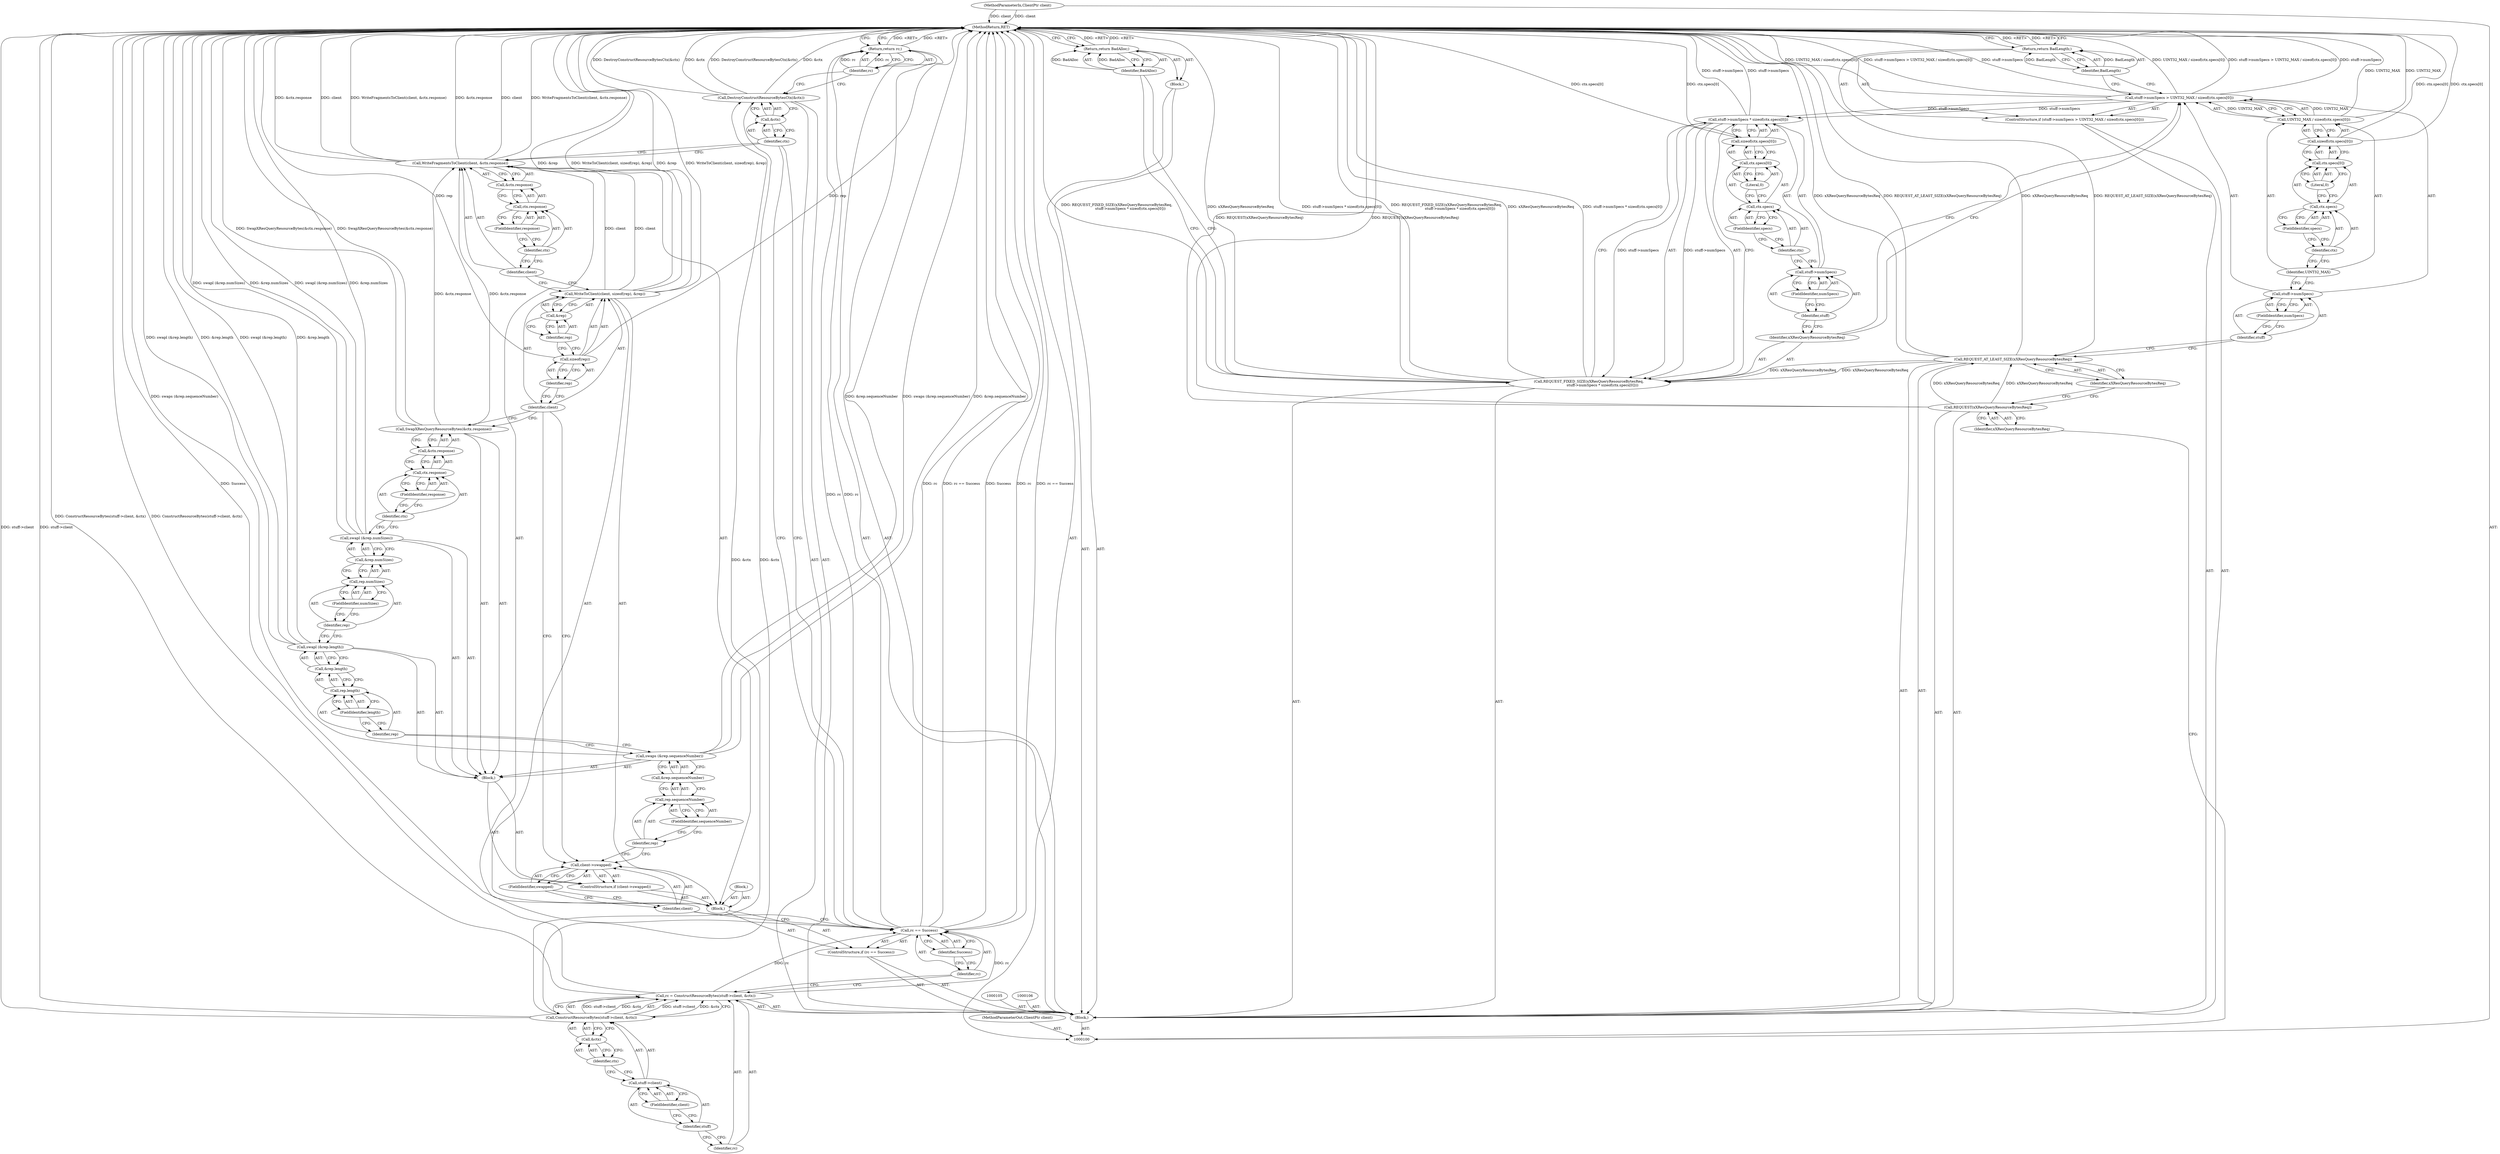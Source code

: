 digraph "0_xserver_cad5a1050b7184d828aef9c1dd151c3ab649d37e_1" {
"1000195" [label="(MethodReturn,RET)"];
"1000101" [label="(MethodParameterIn,ClientPtr client)"];
"1000295" [label="(MethodParameterOut,ClientPtr client)"];
"1000123" [label="(Identifier,BadLength)"];
"1000122" [label="(Return,return BadLength;)"];
"1000125" [label="(Identifier,xXResQueryResourceBytesReq)"];
"1000124" [label="(Call,REQUEST_FIXED_SIZE(xXResQueryResourceBytesReq,\n                        stuff->numSpecs * sizeof(ctx.specs[0])))"];
"1000126" [label="(Call,stuff->numSpecs * sizeof(ctx.specs[0]))"];
"1000127" [label="(Call,stuff->numSpecs)"];
"1000128" [label="(Identifier,stuff)"];
"1000129" [label="(FieldIdentifier,numSpecs)"];
"1000130" [label="(Call,sizeof(ctx.specs[0]))"];
"1000131" [label="(Call,ctx.specs[0])"];
"1000132" [label="(Call,ctx.specs)"];
"1000133" [label="(Identifier,ctx)"];
"1000134" [label="(FieldIdentifier,specs)"];
"1000135" [label="(Literal,0)"];
"1000136" [label="(Block,)"];
"1000138" [label="(Identifier,BadAlloc)"];
"1000137" [label="(Return,return BadAlloc;)"];
"1000142" [label="(Call,stuff->client)"];
"1000143" [label="(Identifier,stuff)"];
"1000144" [label="(FieldIdentifier,client)"];
"1000139" [label="(Call,rc = ConstructResourceBytes(stuff->client, &ctx))"];
"1000140" [label="(Identifier,rc)"];
"1000145" [label="(Call,&ctx)"];
"1000146" [label="(Identifier,ctx)"];
"1000141" [label="(Call,ConstructResourceBytes(stuff->client, &ctx))"];
"1000102" [label="(Block,)"];
"1000150" [label="(Identifier,Success)"];
"1000151" [label="(Block,)"];
"1000147" [label="(ControlStructure,if (rc == Success))"];
"1000148" [label="(Call,rc == Success)"];
"1000149" [label="(Identifier,rc)"];
"1000152" [label="(Block,)"];
"1000154" [label="(Call,client->swapped)"];
"1000155" [label="(Identifier,client)"];
"1000156" [label="(FieldIdentifier,swapped)"];
"1000157" [label="(Block,)"];
"1000153" [label="(ControlStructure,if (client->swapped))"];
"1000104" [label="(Identifier,xXResQueryResourceBytesReq)"];
"1000103" [label="(Call,REQUEST(xXResQueryResourceBytesReq))"];
"1000158" [label="(Call,swaps (&rep.sequenceNumber))"];
"1000159" [label="(Call,&rep.sequenceNumber)"];
"1000160" [label="(Call,rep.sequenceNumber)"];
"1000161" [label="(Identifier,rep)"];
"1000162" [label="(FieldIdentifier,sequenceNumber)"];
"1000163" [label="(Call,swapl (&rep.length))"];
"1000164" [label="(Call,&rep.length)"];
"1000165" [label="(Call,rep.length)"];
"1000166" [label="(Identifier,rep)"];
"1000167" [label="(FieldIdentifier,length)"];
"1000168" [label="(Call,swapl (&rep.numSizes))"];
"1000169" [label="(Call,&rep.numSizes)"];
"1000170" [label="(Call,rep.numSizes)"];
"1000171" [label="(Identifier,rep)"];
"1000172" [label="(FieldIdentifier,numSizes)"];
"1000173" [label="(Call,SwapXResQueryResourceBytes(&ctx.response))"];
"1000174" [label="(Call,&ctx.response)"];
"1000175" [label="(Call,ctx.response)"];
"1000176" [label="(Identifier,ctx)"];
"1000177" [label="(FieldIdentifier,response)"];
"1000179" [label="(Identifier,client)"];
"1000180" [label="(Call,sizeof(rep))"];
"1000181" [label="(Identifier,rep)"];
"1000182" [label="(Call,&rep)"];
"1000183" [label="(Identifier,rep)"];
"1000178" [label="(Call,WriteToClient(client, sizeof(rep), &rep))"];
"1000185" [label="(Identifier,client)"];
"1000186" [label="(Call,&ctx.response)"];
"1000187" [label="(Call,ctx.response)"];
"1000188" [label="(Identifier,ctx)"];
"1000189" [label="(FieldIdentifier,response)"];
"1000184" [label="(Call,WriteFragmentsToClient(client, &ctx.response))"];
"1000191" [label="(Call,&ctx)"];
"1000192" [label="(Identifier,ctx)"];
"1000190" [label="(Call,DestroyConstructResourceBytesCtx(&ctx))"];
"1000194" [label="(Identifier,rc)"];
"1000193" [label="(Return,return rc;)"];
"1000108" [label="(Identifier,xXResQueryResourceBytesReq)"];
"1000107" [label="(Call,REQUEST_AT_LEAST_SIZE(xXResQueryResourceBytesReq))"];
"1000113" [label="(FieldIdentifier,numSpecs)"];
"1000114" [label="(Call,UINT32_MAX / sizeof(ctx.specs[0]))"];
"1000115" [label="(Identifier,UINT32_MAX)"];
"1000116" [label="(Call,sizeof(ctx.specs[0]))"];
"1000109" [label="(ControlStructure,if (stuff->numSpecs > UINT32_MAX / sizeof(ctx.specs[0])))"];
"1000117" [label="(Call,ctx.specs[0])"];
"1000118" [label="(Call,ctx.specs)"];
"1000119" [label="(Identifier,ctx)"];
"1000120" [label="(FieldIdentifier,specs)"];
"1000121" [label="(Literal,0)"];
"1000110" [label="(Call,stuff->numSpecs > UINT32_MAX / sizeof(ctx.specs[0]))"];
"1000111" [label="(Call,stuff->numSpecs)"];
"1000112" [label="(Identifier,stuff)"];
"1000195" -> "1000100"  [label="AST: "];
"1000195" -> "1000122"  [label="CFG: "];
"1000195" -> "1000137"  [label="CFG: "];
"1000195" -> "1000193"  [label="CFG: "];
"1000122" -> "1000195"  [label="DDG: <RET>"];
"1000137" -> "1000195"  [label="DDG: <RET>"];
"1000141" -> "1000195"  [label="DDG: stuff->client"];
"1000124" -> "1000195"  [label="DDG: xXResQueryResourceBytesReq"];
"1000124" -> "1000195"  [label="DDG: stuff->numSpecs * sizeof(ctx.specs[0])"];
"1000124" -> "1000195"  [label="DDG: REQUEST_FIXED_SIZE(xXResQueryResourceBytesReq,\n                        stuff->numSpecs * sizeof(ctx.specs[0]))"];
"1000107" -> "1000195"  [label="DDG: xXResQueryResourceBytesReq"];
"1000107" -> "1000195"  [label="DDG: REQUEST_AT_LEAST_SIZE(xXResQueryResourceBytesReq)"];
"1000184" -> "1000195"  [label="DDG: client"];
"1000184" -> "1000195"  [label="DDG: WriteFragmentsToClient(client, &ctx.response)"];
"1000184" -> "1000195"  [label="DDG: &ctx.response"];
"1000110" -> "1000195"  [label="DDG: UINT32_MAX / sizeof(ctx.specs[0])"];
"1000110" -> "1000195"  [label="DDG: stuff->numSpecs > UINT32_MAX / sizeof(ctx.specs[0])"];
"1000110" -> "1000195"  [label="DDG: stuff->numSpecs"];
"1000180" -> "1000195"  [label="DDG: rep"];
"1000126" -> "1000195"  [label="DDG: stuff->numSpecs"];
"1000148" -> "1000195"  [label="DDG: Success"];
"1000148" -> "1000195"  [label="DDG: rc"];
"1000148" -> "1000195"  [label="DDG: rc == Success"];
"1000163" -> "1000195"  [label="DDG: swapl (&rep.length)"];
"1000163" -> "1000195"  [label="DDG: &rep.length"];
"1000178" -> "1000195"  [label="DDG: &rep"];
"1000178" -> "1000195"  [label="DDG: WriteToClient(client, sizeof(rep), &rep)"];
"1000158" -> "1000195"  [label="DDG: &rep.sequenceNumber"];
"1000158" -> "1000195"  [label="DDG: swaps (&rep.sequenceNumber)"];
"1000116" -> "1000195"  [label="DDG: ctx.specs[0]"];
"1000168" -> "1000195"  [label="DDG: swapl (&rep.numSizes)"];
"1000168" -> "1000195"  [label="DDG: &rep.numSizes"];
"1000190" -> "1000195"  [label="DDG: DestroyConstructResourceBytesCtx(&ctx)"];
"1000190" -> "1000195"  [label="DDG: &ctx"];
"1000139" -> "1000195"  [label="DDG: ConstructResourceBytes(stuff->client, &ctx)"];
"1000103" -> "1000195"  [label="DDG: REQUEST(xXResQueryResourceBytesReq)"];
"1000114" -> "1000195"  [label="DDG: UINT32_MAX"];
"1000101" -> "1000195"  [label="DDG: client"];
"1000173" -> "1000195"  [label="DDG: SwapXResQueryResourceBytes(&ctx.response)"];
"1000130" -> "1000195"  [label="DDG: ctx.specs[0]"];
"1000193" -> "1000195"  [label="DDG: <RET>"];
"1000101" -> "1000100"  [label="AST: "];
"1000101" -> "1000195"  [label="DDG: client"];
"1000295" -> "1000100"  [label="AST: "];
"1000123" -> "1000122"  [label="AST: "];
"1000123" -> "1000110"  [label="CFG: "];
"1000122" -> "1000123"  [label="CFG: "];
"1000123" -> "1000122"  [label="DDG: BadLength"];
"1000122" -> "1000109"  [label="AST: "];
"1000122" -> "1000123"  [label="CFG: "];
"1000123" -> "1000122"  [label="AST: "];
"1000195" -> "1000122"  [label="CFG: "];
"1000122" -> "1000195"  [label="DDG: <RET>"];
"1000123" -> "1000122"  [label="DDG: BadLength"];
"1000125" -> "1000124"  [label="AST: "];
"1000125" -> "1000110"  [label="CFG: "];
"1000128" -> "1000125"  [label="CFG: "];
"1000124" -> "1000102"  [label="AST: "];
"1000124" -> "1000126"  [label="CFG: "];
"1000125" -> "1000124"  [label="AST: "];
"1000126" -> "1000124"  [label="AST: "];
"1000138" -> "1000124"  [label="CFG: "];
"1000124" -> "1000195"  [label="DDG: xXResQueryResourceBytesReq"];
"1000124" -> "1000195"  [label="DDG: stuff->numSpecs * sizeof(ctx.specs[0])"];
"1000124" -> "1000195"  [label="DDG: REQUEST_FIXED_SIZE(xXResQueryResourceBytesReq,\n                        stuff->numSpecs * sizeof(ctx.specs[0]))"];
"1000107" -> "1000124"  [label="DDG: xXResQueryResourceBytesReq"];
"1000126" -> "1000124"  [label="DDG: stuff->numSpecs"];
"1000126" -> "1000124"  [label="AST: "];
"1000126" -> "1000130"  [label="CFG: "];
"1000127" -> "1000126"  [label="AST: "];
"1000130" -> "1000126"  [label="AST: "];
"1000124" -> "1000126"  [label="CFG: "];
"1000126" -> "1000195"  [label="DDG: stuff->numSpecs"];
"1000126" -> "1000124"  [label="DDG: stuff->numSpecs"];
"1000110" -> "1000126"  [label="DDG: stuff->numSpecs"];
"1000127" -> "1000126"  [label="AST: "];
"1000127" -> "1000129"  [label="CFG: "];
"1000128" -> "1000127"  [label="AST: "];
"1000129" -> "1000127"  [label="AST: "];
"1000133" -> "1000127"  [label="CFG: "];
"1000128" -> "1000127"  [label="AST: "];
"1000128" -> "1000125"  [label="CFG: "];
"1000129" -> "1000128"  [label="CFG: "];
"1000129" -> "1000127"  [label="AST: "];
"1000129" -> "1000128"  [label="CFG: "];
"1000127" -> "1000129"  [label="CFG: "];
"1000130" -> "1000126"  [label="AST: "];
"1000130" -> "1000131"  [label="CFG: "];
"1000131" -> "1000130"  [label="AST: "];
"1000126" -> "1000130"  [label="CFG: "];
"1000130" -> "1000195"  [label="DDG: ctx.specs[0]"];
"1000131" -> "1000130"  [label="AST: "];
"1000131" -> "1000135"  [label="CFG: "];
"1000132" -> "1000131"  [label="AST: "];
"1000135" -> "1000131"  [label="AST: "];
"1000130" -> "1000131"  [label="CFG: "];
"1000132" -> "1000131"  [label="AST: "];
"1000132" -> "1000134"  [label="CFG: "];
"1000133" -> "1000132"  [label="AST: "];
"1000134" -> "1000132"  [label="AST: "];
"1000135" -> "1000132"  [label="CFG: "];
"1000133" -> "1000132"  [label="AST: "];
"1000133" -> "1000127"  [label="CFG: "];
"1000134" -> "1000133"  [label="CFG: "];
"1000134" -> "1000132"  [label="AST: "];
"1000134" -> "1000133"  [label="CFG: "];
"1000132" -> "1000134"  [label="CFG: "];
"1000135" -> "1000131"  [label="AST: "];
"1000135" -> "1000132"  [label="CFG: "];
"1000131" -> "1000135"  [label="CFG: "];
"1000136" -> "1000102"  [label="AST: "];
"1000137" -> "1000136"  [label="AST: "];
"1000138" -> "1000137"  [label="AST: "];
"1000138" -> "1000124"  [label="CFG: "];
"1000137" -> "1000138"  [label="CFG: "];
"1000138" -> "1000137"  [label="DDG: BadAlloc"];
"1000137" -> "1000136"  [label="AST: "];
"1000137" -> "1000138"  [label="CFG: "];
"1000138" -> "1000137"  [label="AST: "];
"1000195" -> "1000137"  [label="CFG: "];
"1000137" -> "1000195"  [label="DDG: <RET>"];
"1000138" -> "1000137"  [label="DDG: BadAlloc"];
"1000142" -> "1000141"  [label="AST: "];
"1000142" -> "1000144"  [label="CFG: "];
"1000143" -> "1000142"  [label="AST: "];
"1000144" -> "1000142"  [label="AST: "];
"1000146" -> "1000142"  [label="CFG: "];
"1000143" -> "1000142"  [label="AST: "];
"1000143" -> "1000140"  [label="CFG: "];
"1000144" -> "1000143"  [label="CFG: "];
"1000144" -> "1000142"  [label="AST: "];
"1000144" -> "1000143"  [label="CFG: "];
"1000142" -> "1000144"  [label="CFG: "];
"1000139" -> "1000102"  [label="AST: "];
"1000139" -> "1000141"  [label="CFG: "];
"1000140" -> "1000139"  [label="AST: "];
"1000141" -> "1000139"  [label="AST: "];
"1000149" -> "1000139"  [label="CFG: "];
"1000139" -> "1000195"  [label="DDG: ConstructResourceBytes(stuff->client, &ctx)"];
"1000141" -> "1000139"  [label="DDG: stuff->client"];
"1000141" -> "1000139"  [label="DDG: &ctx"];
"1000139" -> "1000148"  [label="DDG: rc"];
"1000140" -> "1000139"  [label="AST: "];
"1000143" -> "1000140"  [label="CFG: "];
"1000145" -> "1000141"  [label="AST: "];
"1000145" -> "1000146"  [label="CFG: "];
"1000146" -> "1000145"  [label="AST: "];
"1000141" -> "1000145"  [label="CFG: "];
"1000146" -> "1000145"  [label="AST: "];
"1000146" -> "1000142"  [label="CFG: "];
"1000145" -> "1000146"  [label="CFG: "];
"1000141" -> "1000139"  [label="AST: "];
"1000141" -> "1000145"  [label="CFG: "];
"1000142" -> "1000141"  [label="AST: "];
"1000145" -> "1000141"  [label="AST: "];
"1000139" -> "1000141"  [label="CFG: "];
"1000141" -> "1000195"  [label="DDG: stuff->client"];
"1000141" -> "1000139"  [label="DDG: stuff->client"];
"1000141" -> "1000139"  [label="DDG: &ctx"];
"1000141" -> "1000190"  [label="DDG: &ctx"];
"1000102" -> "1000100"  [label="AST: "];
"1000103" -> "1000102"  [label="AST: "];
"1000105" -> "1000102"  [label="AST: "];
"1000106" -> "1000102"  [label="AST: "];
"1000107" -> "1000102"  [label="AST: "];
"1000109" -> "1000102"  [label="AST: "];
"1000124" -> "1000102"  [label="AST: "];
"1000136" -> "1000102"  [label="AST: "];
"1000139" -> "1000102"  [label="AST: "];
"1000147" -> "1000102"  [label="AST: "];
"1000190" -> "1000102"  [label="AST: "];
"1000193" -> "1000102"  [label="AST: "];
"1000150" -> "1000148"  [label="AST: "];
"1000150" -> "1000149"  [label="CFG: "];
"1000148" -> "1000150"  [label="CFG: "];
"1000151" -> "1000147"  [label="AST: "];
"1000152" -> "1000151"  [label="AST: "];
"1000153" -> "1000151"  [label="AST: "];
"1000178" -> "1000151"  [label="AST: "];
"1000184" -> "1000151"  [label="AST: "];
"1000147" -> "1000102"  [label="AST: "];
"1000148" -> "1000147"  [label="AST: "];
"1000151" -> "1000147"  [label="AST: "];
"1000148" -> "1000147"  [label="AST: "];
"1000148" -> "1000150"  [label="CFG: "];
"1000149" -> "1000148"  [label="AST: "];
"1000150" -> "1000148"  [label="AST: "];
"1000155" -> "1000148"  [label="CFG: "];
"1000192" -> "1000148"  [label="CFG: "];
"1000148" -> "1000195"  [label="DDG: Success"];
"1000148" -> "1000195"  [label="DDG: rc"];
"1000148" -> "1000195"  [label="DDG: rc == Success"];
"1000139" -> "1000148"  [label="DDG: rc"];
"1000148" -> "1000193"  [label="DDG: rc"];
"1000149" -> "1000148"  [label="AST: "];
"1000149" -> "1000139"  [label="CFG: "];
"1000150" -> "1000149"  [label="CFG: "];
"1000152" -> "1000151"  [label="AST: "];
"1000154" -> "1000153"  [label="AST: "];
"1000154" -> "1000156"  [label="CFG: "];
"1000155" -> "1000154"  [label="AST: "];
"1000156" -> "1000154"  [label="AST: "];
"1000161" -> "1000154"  [label="CFG: "];
"1000179" -> "1000154"  [label="CFG: "];
"1000155" -> "1000154"  [label="AST: "];
"1000155" -> "1000148"  [label="CFG: "];
"1000156" -> "1000155"  [label="CFG: "];
"1000156" -> "1000154"  [label="AST: "];
"1000156" -> "1000155"  [label="CFG: "];
"1000154" -> "1000156"  [label="CFG: "];
"1000157" -> "1000153"  [label="AST: "];
"1000158" -> "1000157"  [label="AST: "];
"1000163" -> "1000157"  [label="AST: "];
"1000168" -> "1000157"  [label="AST: "];
"1000173" -> "1000157"  [label="AST: "];
"1000153" -> "1000151"  [label="AST: "];
"1000154" -> "1000153"  [label="AST: "];
"1000157" -> "1000153"  [label="AST: "];
"1000104" -> "1000103"  [label="AST: "];
"1000104" -> "1000100"  [label="CFG: "];
"1000103" -> "1000104"  [label="CFG: "];
"1000103" -> "1000102"  [label="AST: "];
"1000103" -> "1000104"  [label="CFG: "];
"1000104" -> "1000103"  [label="AST: "];
"1000108" -> "1000103"  [label="CFG: "];
"1000103" -> "1000195"  [label="DDG: REQUEST(xXResQueryResourceBytesReq)"];
"1000103" -> "1000107"  [label="DDG: xXResQueryResourceBytesReq"];
"1000158" -> "1000157"  [label="AST: "];
"1000158" -> "1000159"  [label="CFG: "];
"1000159" -> "1000158"  [label="AST: "];
"1000166" -> "1000158"  [label="CFG: "];
"1000158" -> "1000195"  [label="DDG: &rep.sequenceNumber"];
"1000158" -> "1000195"  [label="DDG: swaps (&rep.sequenceNumber)"];
"1000159" -> "1000158"  [label="AST: "];
"1000159" -> "1000160"  [label="CFG: "];
"1000160" -> "1000159"  [label="AST: "];
"1000158" -> "1000159"  [label="CFG: "];
"1000160" -> "1000159"  [label="AST: "];
"1000160" -> "1000162"  [label="CFG: "];
"1000161" -> "1000160"  [label="AST: "];
"1000162" -> "1000160"  [label="AST: "];
"1000159" -> "1000160"  [label="CFG: "];
"1000161" -> "1000160"  [label="AST: "];
"1000161" -> "1000154"  [label="CFG: "];
"1000162" -> "1000161"  [label="CFG: "];
"1000162" -> "1000160"  [label="AST: "];
"1000162" -> "1000161"  [label="CFG: "];
"1000160" -> "1000162"  [label="CFG: "];
"1000163" -> "1000157"  [label="AST: "];
"1000163" -> "1000164"  [label="CFG: "];
"1000164" -> "1000163"  [label="AST: "];
"1000171" -> "1000163"  [label="CFG: "];
"1000163" -> "1000195"  [label="DDG: swapl (&rep.length)"];
"1000163" -> "1000195"  [label="DDG: &rep.length"];
"1000164" -> "1000163"  [label="AST: "];
"1000164" -> "1000165"  [label="CFG: "];
"1000165" -> "1000164"  [label="AST: "];
"1000163" -> "1000164"  [label="CFG: "];
"1000165" -> "1000164"  [label="AST: "];
"1000165" -> "1000167"  [label="CFG: "];
"1000166" -> "1000165"  [label="AST: "];
"1000167" -> "1000165"  [label="AST: "];
"1000164" -> "1000165"  [label="CFG: "];
"1000166" -> "1000165"  [label="AST: "];
"1000166" -> "1000158"  [label="CFG: "];
"1000167" -> "1000166"  [label="CFG: "];
"1000167" -> "1000165"  [label="AST: "];
"1000167" -> "1000166"  [label="CFG: "];
"1000165" -> "1000167"  [label="CFG: "];
"1000168" -> "1000157"  [label="AST: "];
"1000168" -> "1000169"  [label="CFG: "];
"1000169" -> "1000168"  [label="AST: "];
"1000176" -> "1000168"  [label="CFG: "];
"1000168" -> "1000195"  [label="DDG: swapl (&rep.numSizes)"];
"1000168" -> "1000195"  [label="DDG: &rep.numSizes"];
"1000169" -> "1000168"  [label="AST: "];
"1000169" -> "1000170"  [label="CFG: "];
"1000170" -> "1000169"  [label="AST: "];
"1000168" -> "1000169"  [label="CFG: "];
"1000170" -> "1000169"  [label="AST: "];
"1000170" -> "1000172"  [label="CFG: "];
"1000171" -> "1000170"  [label="AST: "];
"1000172" -> "1000170"  [label="AST: "];
"1000169" -> "1000170"  [label="CFG: "];
"1000171" -> "1000170"  [label="AST: "];
"1000171" -> "1000163"  [label="CFG: "];
"1000172" -> "1000171"  [label="CFG: "];
"1000172" -> "1000170"  [label="AST: "];
"1000172" -> "1000171"  [label="CFG: "];
"1000170" -> "1000172"  [label="CFG: "];
"1000173" -> "1000157"  [label="AST: "];
"1000173" -> "1000174"  [label="CFG: "];
"1000174" -> "1000173"  [label="AST: "];
"1000179" -> "1000173"  [label="CFG: "];
"1000173" -> "1000195"  [label="DDG: SwapXResQueryResourceBytes(&ctx.response)"];
"1000173" -> "1000184"  [label="DDG: &ctx.response"];
"1000174" -> "1000173"  [label="AST: "];
"1000174" -> "1000175"  [label="CFG: "];
"1000175" -> "1000174"  [label="AST: "];
"1000173" -> "1000174"  [label="CFG: "];
"1000175" -> "1000174"  [label="AST: "];
"1000175" -> "1000177"  [label="CFG: "];
"1000176" -> "1000175"  [label="AST: "];
"1000177" -> "1000175"  [label="AST: "];
"1000174" -> "1000175"  [label="CFG: "];
"1000176" -> "1000175"  [label="AST: "];
"1000176" -> "1000168"  [label="CFG: "];
"1000177" -> "1000176"  [label="CFG: "];
"1000177" -> "1000175"  [label="AST: "];
"1000177" -> "1000176"  [label="CFG: "];
"1000175" -> "1000177"  [label="CFG: "];
"1000179" -> "1000178"  [label="AST: "];
"1000179" -> "1000173"  [label="CFG: "];
"1000179" -> "1000154"  [label="CFG: "];
"1000181" -> "1000179"  [label="CFG: "];
"1000180" -> "1000178"  [label="AST: "];
"1000180" -> "1000181"  [label="CFG: "];
"1000181" -> "1000180"  [label="AST: "];
"1000183" -> "1000180"  [label="CFG: "];
"1000180" -> "1000195"  [label="DDG: rep"];
"1000181" -> "1000180"  [label="AST: "];
"1000181" -> "1000179"  [label="CFG: "];
"1000180" -> "1000181"  [label="CFG: "];
"1000182" -> "1000178"  [label="AST: "];
"1000182" -> "1000183"  [label="CFG: "];
"1000183" -> "1000182"  [label="AST: "];
"1000178" -> "1000182"  [label="CFG: "];
"1000183" -> "1000182"  [label="AST: "];
"1000183" -> "1000180"  [label="CFG: "];
"1000182" -> "1000183"  [label="CFG: "];
"1000178" -> "1000151"  [label="AST: "];
"1000178" -> "1000182"  [label="CFG: "];
"1000179" -> "1000178"  [label="AST: "];
"1000180" -> "1000178"  [label="AST: "];
"1000182" -> "1000178"  [label="AST: "];
"1000185" -> "1000178"  [label="CFG: "];
"1000178" -> "1000195"  [label="DDG: &rep"];
"1000178" -> "1000195"  [label="DDG: WriteToClient(client, sizeof(rep), &rep)"];
"1000178" -> "1000184"  [label="DDG: client"];
"1000185" -> "1000184"  [label="AST: "];
"1000185" -> "1000178"  [label="CFG: "];
"1000188" -> "1000185"  [label="CFG: "];
"1000186" -> "1000184"  [label="AST: "];
"1000186" -> "1000187"  [label="CFG: "];
"1000187" -> "1000186"  [label="AST: "];
"1000184" -> "1000186"  [label="CFG: "];
"1000187" -> "1000186"  [label="AST: "];
"1000187" -> "1000189"  [label="CFG: "];
"1000188" -> "1000187"  [label="AST: "];
"1000189" -> "1000187"  [label="AST: "];
"1000186" -> "1000187"  [label="CFG: "];
"1000188" -> "1000187"  [label="AST: "];
"1000188" -> "1000185"  [label="CFG: "];
"1000189" -> "1000188"  [label="CFG: "];
"1000189" -> "1000187"  [label="AST: "];
"1000189" -> "1000188"  [label="CFG: "];
"1000187" -> "1000189"  [label="CFG: "];
"1000184" -> "1000151"  [label="AST: "];
"1000184" -> "1000186"  [label="CFG: "];
"1000185" -> "1000184"  [label="AST: "];
"1000186" -> "1000184"  [label="AST: "];
"1000192" -> "1000184"  [label="CFG: "];
"1000184" -> "1000195"  [label="DDG: client"];
"1000184" -> "1000195"  [label="DDG: WriteFragmentsToClient(client, &ctx.response)"];
"1000184" -> "1000195"  [label="DDG: &ctx.response"];
"1000178" -> "1000184"  [label="DDG: client"];
"1000173" -> "1000184"  [label="DDG: &ctx.response"];
"1000191" -> "1000190"  [label="AST: "];
"1000191" -> "1000192"  [label="CFG: "];
"1000192" -> "1000191"  [label="AST: "];
"1000190" -> "1000191"  [label="CFG: "];
"1000192" -> "1000191"  [label="AST: "];
"1000192" -> "1000184"  [label="CFG: "];
"1000192" -> "1000148"  [label="CFG: "];
"1000191" -> "1000192"  [label="CFG: "];
"1000190" -> "1000102"  [label="AST: "];
"1000190" -> "1000191"  [label="CFG: "];
"1000191" -> "1000190"  [label="AST: "];
"1000194" -> "1000190"  [label="CFG: "];
"1000190" -> "1000195"  [label="DDG: DestroyConstructResourceBytesCtx(&ctx)"];
"1000190" -> "1000195"  [label="DDG: &ctx"];
"1000141" -> "1000190"  [label="DDG: &ctx"];
"1000194" -> "1000193"  [label="AST: "];
"1000194" -> "1000190"  [label="CFG: "];
"1000193" -> "1000194"  [label="CFG: "];
"1000194" -> "1000193"  [label="DDG: rc"];
"1000193" -> "1000102"  [label="AST: "];
"1000193" -> "1000194"  [label="CFG: "];
"1000194" -> "1000193"  [label="AST: "];
"1000195" -> "1000193"  [label="CFG: "];
"1000193" -> "1000195"  [label="DDG: <RET>"];
"1000194" -> "1000193"  [label="DDG: rc"];
"1000148" -> "1000193"  [label="DDG: rc"];
"1000108" -> "1000107"  [label="AST: "];
"1000108" -> "1000103"  [label="CFG: "];
"1000107" -> "1000108"  [label="CFG: "];
"1000107" -> "1000102"  [label="AST: "];
"1000107" -> "1000108"  [label="CFG: "];
"1000108" -> "1000107"  [label="AST: "];
"1000112" -> "1000107"  [label="CFG: "];
"1000107" -> "1000195"  [label="DDG: xXResQueryResourceBytesReq"];
"1000107" -> "1000195"  [label="DDG: REQUEST_AT_LEAST_SIZE(xXResQueryResourceBytesReq)"];
"1000103" -> "1000107"  [label="DDG: xXResQueryResourceBytesReq"];
"1000107" -> "1000124"  [label="DDG: xXResQueryResourceBytesReq"];
"1000113" -> "1000111"  [label="AST: "];
"1000113" -> "1000112"  [label="CFG: "];
"1000111" -> "1000113"  [label="CFG: "];
"1000114" -> "1000110"  [label="AST: "];
"1000114" -> "1000116"  [label="CFG: "];
"1000115" -> "1000114"  [label="AST: "];
"1000116" -> "1000114"  [label="AST: "];
"1000110" -> "1000114"  [label="CFG: "];
"1000114" -> "1000195"  [label="DDG: UINT32_MAX"];
"1000114" -> "1000110"  [label="DDG: UINT32_MAX"];
"1000115" -> "1000114"  [label="AST: "];
"1000115" -> "1000111"  [label="CFG: "];
"1000119" -> "1000115"  [label="CFG: "];
"1000116" -> "1000114"  [label="AST: "];
"1000116" -> "1000117"  [label="CFG: "];
"1000117" -> "1000116"  [label="AST: "];
"1000114" -> "1000116"  [label="CFG: "];
"1000116" -> "1000195"  [label="DDG: ctx.specs[0]"];
"1000109" -> "1000102"  [label="AST: "];
"1000110" -> "1000109"  [label="AST: "];
"1000122" -> "1000109"  [label="AST: "];
"1000117" -> "1000116"  [label="AST: "];
"1000117" -> "1000121"  [label="CFG: "];
"1000118" -> "1000117"  [label="AST: "];
"1000121" -> "1000117"  [label="AST: "];
"1000116" -> "1000117"  [label="CFG: "];
"1000118" -> "1000117"  [label="AST: "];
"1000118" -> "1000120"  [label="CFG: "];
"1000119" -> "1000118"  [label="AST: "];
"1000120" -> "1000118"  [label="AST: "];
"1000121" -> "1000118"  [label="CFG: "];
"1000119" -> "1000118"  [label="AST: "];
"1000119" -> "1000115"  [label="CFG: "];
"1000120" -> "1000119"  [label="CFG: "];
"1000120" -> "1000118"  [label="AST: "];
"1000120" -> "1000119"  [label="CFG: "];
"1000118" -> "1000120"  [label="CFG: "];
"1000121" -> "1000117"  [label="AST: "];
"1000121" -> "1000118"  [label="CFG: "];
"1000117" -> "1000121"  [label="CFG: "];
"1000110" -> "1000109"  [label="AST: "];
"1000110" -> "1000114"  [label="CFG: "];
"1000111" -> "1000110"  [label="AST: "];
"1000114" -> "1000110"  [label="AST: "];
"1000123" -> "1000110"  [label="CFG: "];
"1000125" -> "1000110"  [label="CFG: "];
"1000110" -> "1000195"  [label="DDG: UINT32_MAX / sizeof(ctx.specs[0])"];
"1000110" -> "1000195"  [label="DDG: stuff->numSpecs > UINT32_MAX / sizeof(ctx.specs[0])"];
"1000110" -> "1000195"  [label="DDG: stuff->numSpecs"];
"1000114" -> "1000110"  [label="DDG: UINT32_MAX"];
"1000110" -> "1000126"  [label="DDG: stuff->numSpecs"];
"1000111" -> "1000110"  [label="AST: "];
"1000111" -> "1000113"  [label="CFG: "];
"1000112" -> "1000111"  [label="AST: "];
"1000113" -> "1000111"  [label="AST: "];
"1000115" -> "1000111"  [label="CFG: "];
"1000112" -> "1000111"  [label="AST: "];
"1000112" -> "1000107"  [label="CFG: "];
"1000113" -> "1000112"  [label="CFG: "];
}
